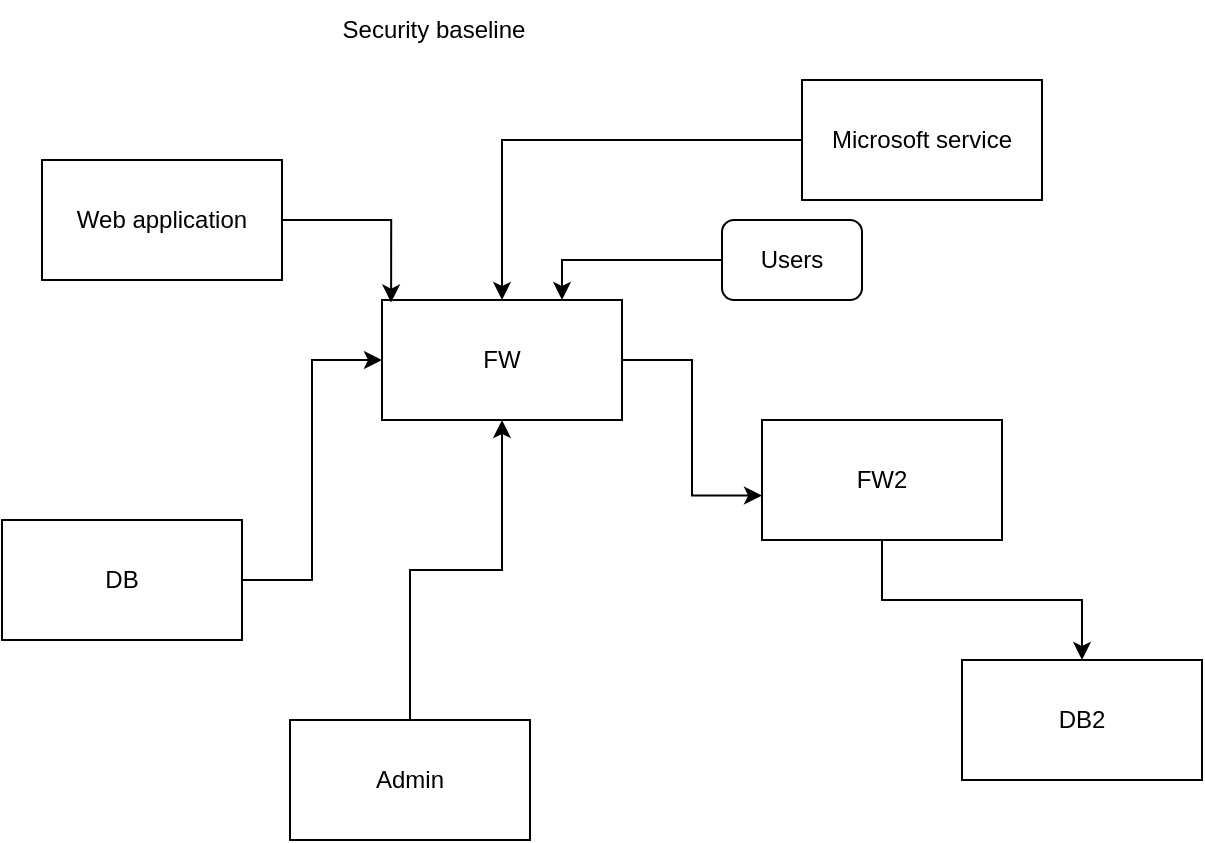 <mxfile version="15.3.1" type="github">
  <diagram id="zER7RIJuj6WG3A7nTJ_Q" name="Page-1">
    <mxGraphModel dx="981" dy="552" grid="1" gridSize="10" guides="1" tooltips="1" connect="1" arrows="1" fold="1" page="1" pageScale="1" pageWidth="827" pageHeight="1169" math="0" shadow="0">
      <root>
        <mxCell id="0" />
        <mxCell id="1" parent="0" />
        <mxCell id="W1L9Sqc4smEFqr-cX30E-14" style="edgeStyle=orthogonalEdgeStyle;rounded=0;orthogonalLoop=1;jettySize=auto;html=1;entryX=0;entryY=0.63;entryDx=0;entryDy=0;entryPerimeter=0;" edge="1" parent="1" source="W1L9Sqc4smEFqr-cX30E-1" target="W1L9Sqc4smEFqr-cX30E-4">
          <mxGeometry relative="1" as="geometry" />
        </mxCell>
        <mxCell id="W1L9Sqc4smEFqr-cX30E-1" value="FW" style="rounded=0;whiteSpace=wrap;html=1;" vertex="1" parent="1">
          <mxGeometry x="320" y="250" width="120" height="60" as="geometry" />
        </mxCell>
        <mxCell id="W1L9Sqc4smEFqr-cX30E-13" style="edgeStyle=orthogonalEdgeStyle;rounded=0;orthogonalLoop=1;jettySize=auto;html=1;entryX=0.038;entryY=0.021;entryDx=0;entryDy=0;entryPerimeter=0;" edge="1" parent="1" source="W1L9Sqc4smEFqr-cX30E-2" target="W1L9Sqc4smEFqr-cX30E-1">
          <mxGeometry relative="1" as="geometry" />
        </mxCell>
        <mxCell id="W1L9Sqc4smEFqr-cX30E-2" value="Web application" style="rounded=0;whiteSpace=wrap;html=1;" vertex="1" parent="1">
          <mxGeometry x="150" y="180" width="120" height="60" as="geometry" />
        </mxCell>
        <mxCell id="W1L9Sqc4smEFqr-cX30E-10" style="edgeStyle=orthogonalEdgeStyle;rounded=0;orthogonalLoop=1;jettySize=auto;html=1;entryX=0;entryY=0.5;entryDx=0;entryDy=0;" edge="1" parent="1" source="W1L9Sqc4smEFqr-cX30E-3" target="W1L9Sqc4smEFqr-cX30E-1">
          <mxGeometry relative="1" as="geometry" />
        </mxCell>
        <mxCell id="W1L9Sqc4smEFqr-cX30E-3" value="DB" style="rounded=0;whiteSpace=wrap;html=1;" vertex="1" parent="1">
          <mxGeometry x="130" y="360" width="120" height="60" as="geometry" />
        </mxCell>
        <mxCell id="W1L9Sqc4smEFqr-cX30E-15" style="edgeStyle=orthogonalEdgeStyle;rounded=0;orthogonalLoop=1;jettySize=auto;html=1;entryX=0.5;entryY=0;entryDx=0;entryDy=0;" edge="1" parent="1" source="W1L9Sqc4smEFqr-cX30E-4" target="W1L9Sqc4smEFqr-cX30E-5">
          <mxGeometry relative="1" as="geometry" />
        </mxCell>
        <mxCell id="W1L9Sqc4smEFqr-cX30E-4" value="FW2" style="rounded=0;whiteSpace=wrap;html=1;" vertex="1" parent="1">
          <mxGeometry x="510" y="310" width="120" height="60" as="geometry" />
        </mxCell>
        <mxCell id="W1L9Sqc4smEFqr-cX30E-5" value="DB2" style="rounded=0;whiteSpace=wrap;html=1;" vertex="1" parent="1">
          <mxGeometry x="610" y="430" width="120" height="60" as="geometry" />
        </mxCell>
        <mxCell id="W1L9Sqc4smEFqr-cX30E-6" value="Security baseline" style="text;html=1;strokeColor=none;fillColor=none;align=center;verticalAlign=middle;whiteSpace=wrap;rounded=0;" vertex="1" parent="1">
          <mxGeometry x="298" y="100" width="96" height="30" as="geometry" />
        </mxCell>
        <mxCell id="W1L9Sqc4smEFqr-cX30E-11" style="edgeStyle=orthogonalEdgeStyle;rounded=0;orthogonalLoop=1;jettySize=auto;html=1;entryX=0.5;entryY=1;entryDx=0;entryDy=0;" edge="1" parent="1" source="W1L9Sqc4smEFqr-cX30E-7" target="W1L9Sqc4smEFqr-cX30E-1">
          <mxGeometry relative="1" as="geometry">
            <mxPoint x="380" y="320.0" as="targetPoint" />
          </mxGeometry>
        </mxCell>
        <mxCell id="W1L9Sqc4smEFqr-cX30E-7" value="Admin&lt;br&gt;" style="rounded=0;whiteSpace=wrap;html=1;" vertex="1" parent="1">
          <mxGeometry x="274" y="460" width="120" height="60" as="geometry" />
        </mxCell>
        <mxCell id="W1L9Sqc4smEFqr-cX30E-12" style="edgeStyle=orthogonalEdgeStyle;rounded=0;orthogonalLoop=1;jettySize=auto;html=1;" edge="1" parent="1" source="W1L9Sqc4smEFqr-cX30E-8" target="W1L9Sqc4smEFqr-cX30E-1">
          <mxGeometry relative="1" as="geometry" />
        </mxCell>
        <mxCell id="W1L9Sqc4smEFqr-cX30E-8" value="Microsoft service" style="rounded=0;whiteSpace=wrap;html=1;" vertex="1" parent="1">
          <mxGeometry x="530" y="140" width="120" height="60" as="geometry" />
        </mxCell>
        <mxCell id="W1L9Sqc4smEFqr-cX30E-18" style="edgeStyle=orthogonalEdgeStyle;rounded=0;orthogonalLoop=1;jettySize=auto;html=1;entryX=0.75;entryY=0;entryDx=0;entryDy=0;" edge="1" parent="1" source="W1L9Sqc4smEFqr-cX30E-16" target="W1L9Sqc4smEFqr-cX30E-1">
          <mxGeometry relative="1" as="geometry" />
        </mxCell>
        <mxCell id="W1L9Sqc4smEFqr-cX30E-16" value="Users" style="rounded=1;whiteSpace=wrap;html=1;" vertex="1" parent="1">
          <mxGeometry x="490" y="210" width="70" height="40" as="geometry" />
        </mxCell>
      </root>
    </mxGraphModel>
  </diagram>
</mxfile>
